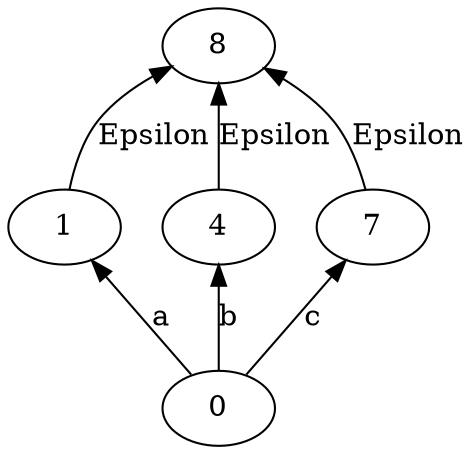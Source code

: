 digraph G {
 rankdir=BT;
 node0[label="0"];
 node1[label="1"];
 node8[label="8"];
 node4[label="4"];
 node7[label="7"];
node0 -> node1 [ label="a" ];
node0 -> node4 [ label="b" ];
node0 -> node7 [ label="c" ];
node1 -> node8 [ label="Epsilon" ];
node4 -> node8 [ label="Epsilon" ];
node7 -> node8 [ label="Epsilon" ];
}